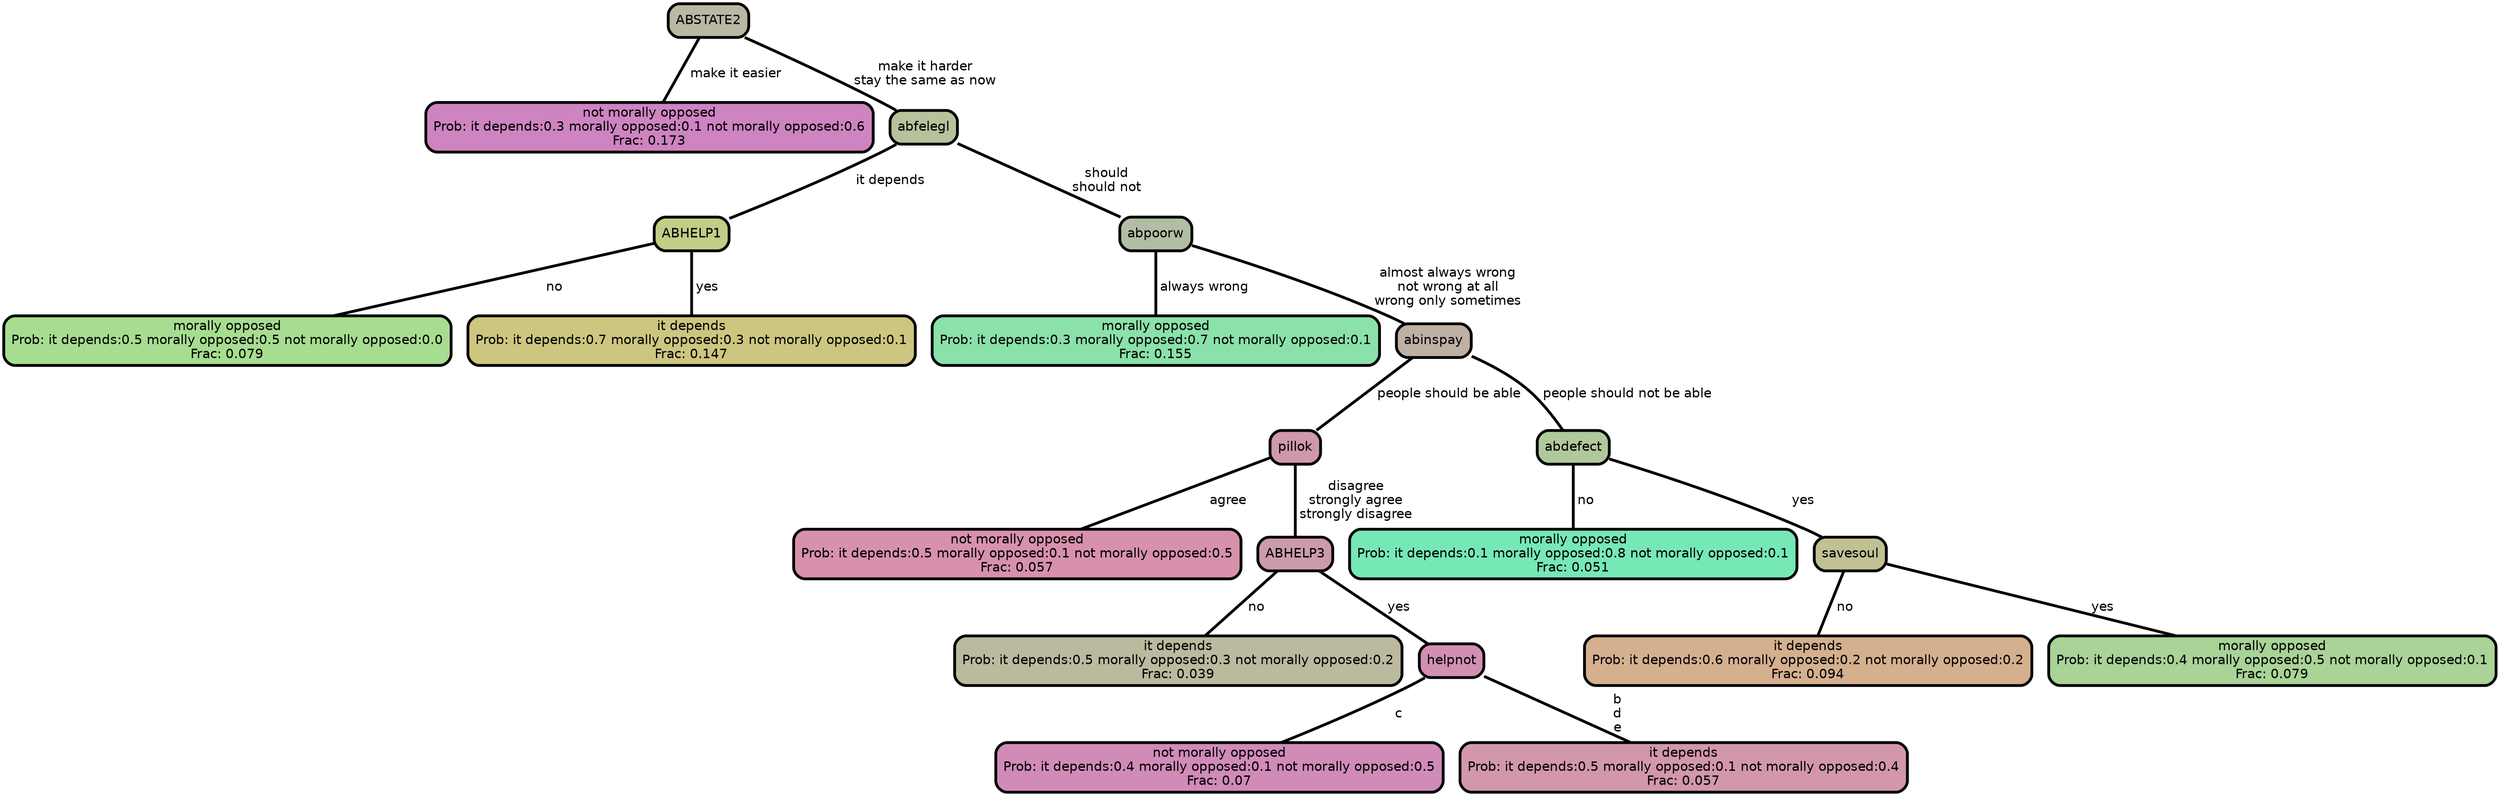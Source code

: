 graph Tree {
node [shape=box, style="filled, rounded",color="black",penwidth="3",fontcolor="black",                 fontname=helvetica] ;
graph [ranksep="0 equally", splines=straight,                 bgcolor=transparent, dpi=200] ;
edge [fontname=helvetica, color=black] ;
0 [label="not morally opposed
Prob: it depends:0.3 morally opposed:0.1 not morally opposed:0.6
Frac: 0.173", fillcolor="#ce84c1"] ;
1 [label="ABSTATE2", fillcolor="#bab7a3"] ;
2 [label="morally opposed
Prob: it depends:0.5 morally opposed:0.5 not morally opposed:0.0
Frac: 0.079", fillcolor="#a7dd90"] ;
3 [label="ABHELP1", fillcolor="#c0ce86"] ;
4 [label="it depends
Prob: it depends:0.7 morally opposed:0.3 not morally opposed:0.1
Frac: 0.147", fillcolor="#cdc680"] ;
5 [label="abfelegl", fillcolor="#b6c29c"] ;
6 [label="morally opposed
Prob: it depends:0.3 morally opposed:0.7 not morally opposed:0.1
Frac: 0.155", fillcolor="#8ae1a9"] ;
7 [label="abpoorw", fillcolor="#b2bda5"] ;
8 [label="not morally opposed
Prob: it depends:0.5 morally opposed:0.1 not morally opposed:0.5
Frac: 0.057", fillcolor="#d791ac"] ;
9 [label="pillok", fillcolor="#cf98ad"] ;
10 [label="it depends
Prob: it depends:0.5 morally opposed:0.3 not morally opposed:0.2
Frac: 0.039", fillcolor="#bbba9e"] ;
11 [label="ABHELP3", fillcolor="#cc9aad"] ;
12 [label="not morally opposed
Prob: it depends:0.4 morally opposed:0.1 not morally opposed:0.5
Frac: 0.07", fillcolor="#d18bb8"] ;
13 [label="helpnot", fillcolor="#d190b2"] ;
14 [label="it depends
Prob: it depends:0.5 morally opposed:0.1 not morally opposed:0.4
Frac: 0.057", fillcolor="#d297ab"] ;
15 [label="abinspay", fillcolor="#bfb0a4"] ;
16 [label="morally opposed
Prob: it depends:0.1 morally opposed:0.8 not morally opposed:0.1
Frac: 0.051", fillcolor="#76e8b5"] ;
17 [label="abdefect", fillcolor="#b0c99a"] ;
18 [label="it depends
Prob: it depends:0.6 morally opposed:0.2 not morally opposed:0.2
Frac: 0.094", fillcolor="#d5b08f"] ;
19 [label="savesoul", fillcolor="#c1c093"] ;
20 [label="morally opposed
Prob: it depends:0.4 morally opposed:0.5 not morally opposed:0.1
Frac: 0.079", fillcolor="#a9d397"] ;
1 -- 0 [label=" make it easier",penwidth=3] ;
1 -- 5 [label=" make it harder\n stay the same as now",penwidth=3] ;
3 -- 2 [label=" no",penwidth=3] ;
3 -- 4 [label=" yes",penwidth=3] ;
5 -- 3 [label=" it depends",penwidth=3] ;
5 -- 7 [label=" should\n should not",penwidth=3] ;
7 -- 6 [label=" always wrong",penwidth=3] ;
7 -- 15 [label=" almost always wrong\n not wrong at all\n wrong only sometimes",penwidth=3] ;
9 -- 8 [label=" agree",penwidth=3] ;
9 -- 11 [label=" disagree\n strongly agree\n strongly disagree",penwidth=3] ;
11 -- 10 [label=" no",penwidth=3] ;
11 -- 13 [label=" yes",penwidth=3] ;
13 -- 12 [label=" c",penwidth=3] ;
13 -- 14 [label=" b\n d\n e",penwidth=3] ;
15 -- 9 [label=" people should be able",penwidth=3] ;
15 -- 17 [label=" people should not be able",penwidth=3] ;
17 -- 16 [label=" no",penwidth=3] ;
17 -- 19 [label=" yes",penwidth=3] ;
19 -- 18 [label=" no",penwidth=3] ;
19 -- 20 [label=" yes",penwidth=3] ;
{rank = same;}}